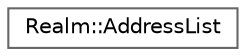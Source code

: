 digraph "Graphical Class Hierarchy"
{
 // LATEX_PDF_SIZE
  bgcolor="transparent";
  edge [fontname=Helvetica,fontsize=10,labelfontname=Helvetica,labelfontsize=10];
  node [fontname=Helvetica,fontsize=10,shape=box,height=0.2,width=0.4];
  rankdir="LR";
  Node0 [id="Node000000",label="Realm::AddressList",height=0.2,width=0.4,color="grey40", fillcolor="white", style="filled",URL="$classRealm_1_1AddressList.html",tooltip=" "];
}
